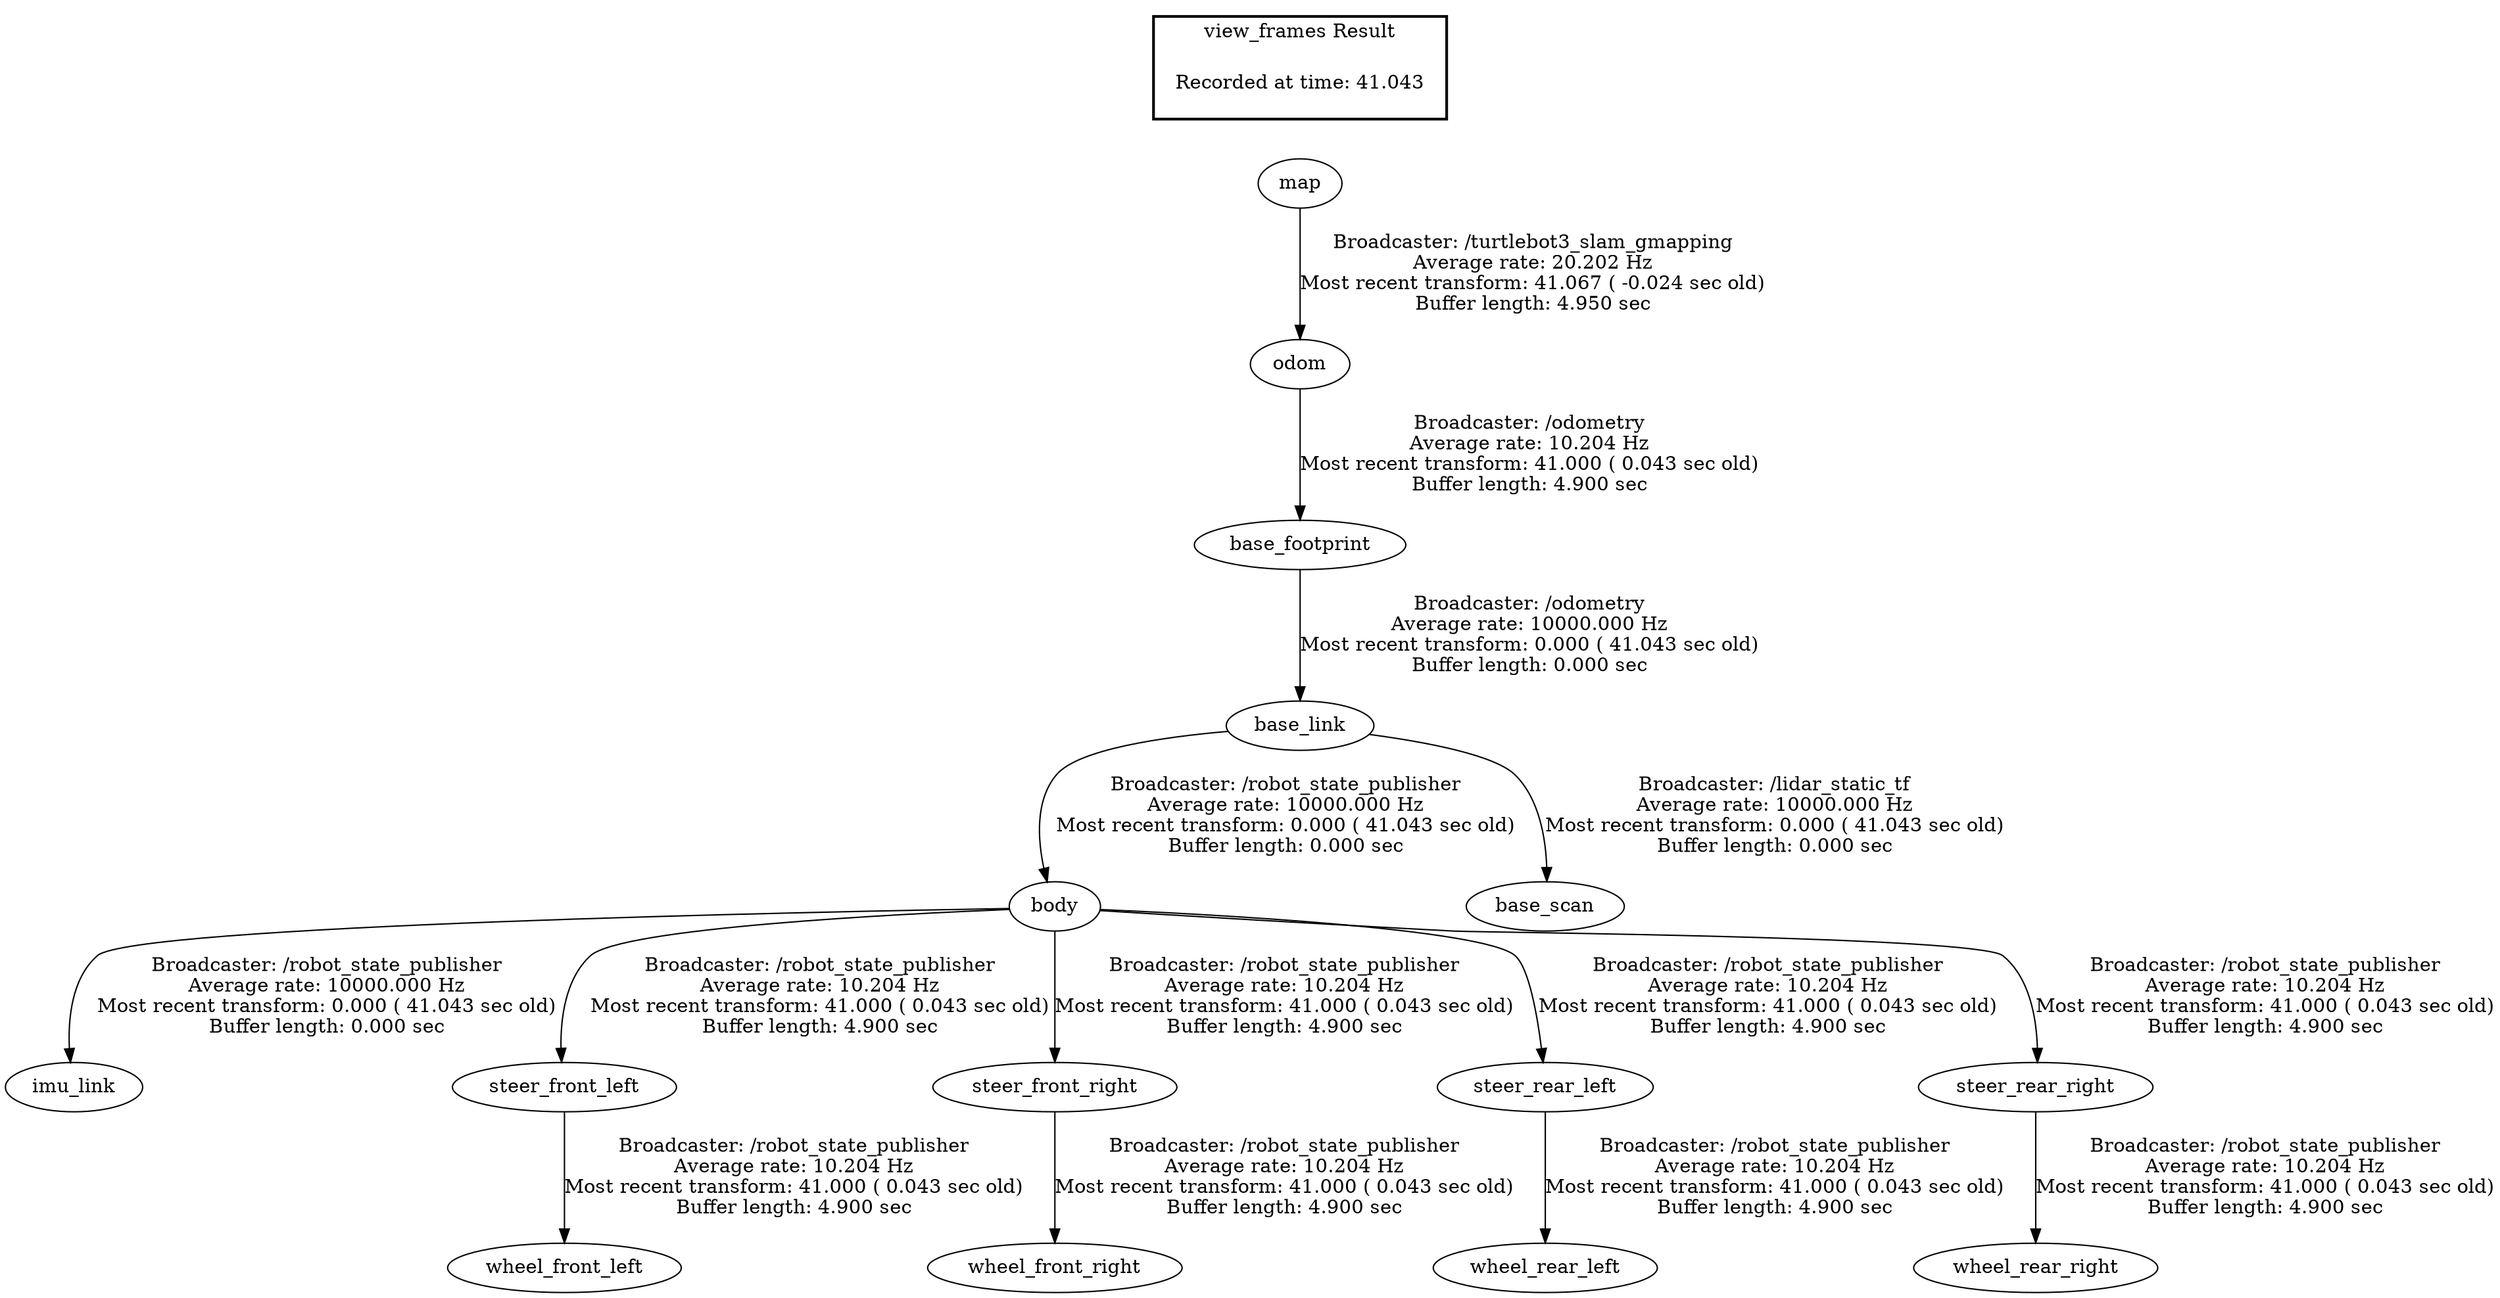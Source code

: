 digraph G {
"base_footprint" -> "base_link"[label="Broadcaster: /odometry\nAverage rate: 10000.000 Hz\nMost recent transform: 0.000 ( 41.043 sec old)\nBuffer length: 0.000 sec\n"];
"odom" -> "base_footprint"[label="Broadcaster: /odometry\nAverage rate: 10.204 Hz\nMost recent transform: 41.000 ( 0.043 sec old)\nBuffer length: 4.900 sec\n"];
"base_link" -> "body"[label="Broadcaster: /robot_state_publisher\nAverage rate: 10000.000 Hz\nMost recent transform: 0.000 ( 41.043 sec old)\nBuffer length: 0.000 sec\n"];
"body" -> "imu_link"[label="Broadcaster: /robot_state_publisher\nAverage rate: 10000.000 Hz\nMost recent transform: 0.000 ( 41.043 sec old)\nBuffer length: 0.000 sec\n"];
"base_link" -> "base_scan"[label="Broadcaster: /lidar_static_tf\nAverage rate: 10000.000 Hz\nMost recent transform: 0.000 ( 41.043 sec old)\nBuffer length: 0.000 sec\n"];
"map" -> "odom"[label="Broadcaster: /turtlebot3_slam_gmapping\nAverage rate: 20.202 Hz\nMost recent transform: 41.067 ( -0.024 sec old)\nBuffer length: 4.950 sec\n"];
"body" -> "steer_front_left"[label="Broadcaster: /robot_state_publisher\nAverage rate: 10.204 Hz\nMost recent transform: 41.000 ( 0.043 sec old)\nBuffer length: 4.900 sec\n"];
"body" -> "steer_front_right"[label="Broadcaster: /robot_state_publisher\nAverage rate: 10.204 Hz\nMost recent transform: 41.000 ( 0.043 sec old)\nBuffer length: 4.900 sec\n"];
"body" -> "steer_rear_left"[label="Broadcaster: /robot_state_publisher\nAverage rate: 10.204 Hz\nMost recent transform: 41.000 ( 0.043 sec old)\nBuffer length: 4.900 sec\n"];
"body" -> "steer_rear_right"[label="Broadcaster: /robot_state_publisher\nAverage rate: 10.204 Hz\nMost recent transform: 41.000 ( 0.043 sec old)\nBuffer length: 4.900 sec\n"];
"steer_front_left" -> "wheel_front_left"[label="Broadcaster: /robot_state_publisher\nAverage rate: 10.204 Hz\nMost recent transform: 41.000 ( 0.043 sec old)\nBuffer length: 4.900 sec\n"];
"steer_front_right" -> "wheel_front_right"[label="Broadcaster: /robot_state_publisher\nAverage rate: 10.204 Hz\nMost recent transform: 41.000 ( 0.043 sec old)\nBuffer length: 4.900 sec\n"];
"steer_rear_left" -> "wheel_rear_left"[label="Broadcaster: /robot_state_publisher\nAverage rate: 10.204 Hz\nMost recent transform: 41.000 ( 0.043 sec old)\nBuffer length: 4.900 sec\n"];
"steer_rear_right" -> "wheel_rear_right"[label="Broadcaster: /robot_state_publisher\nAverage rate: 10.204 Hz\nMost recent transform: 41.000 ( 0.043 sec old)\nBuffer length: 4.900 sec\n"];
edge [style=invis];
 subgraph cluster_legend { style=bold; color=black; label ="view_frames Result";
"Recorded at time: 41.043"[ shape=plaintext ] ;
 }->"map";
}